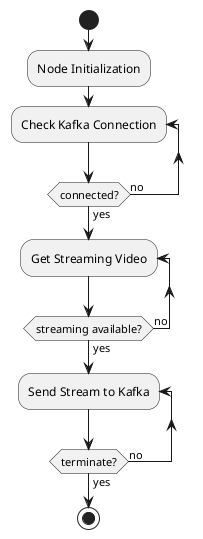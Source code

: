 @startuml

start
:Node Initialization;

repeat :Check Kafka Connection;
repeat while (connected?) is (no) not (yes)

repeat :Get Streaming Video;
repeat while (streaming available?) is (no) not (yes)

repeat :Send Stream to Kafka;
repeat while (terminate?) is (no) not (yes)

stop

@enduml